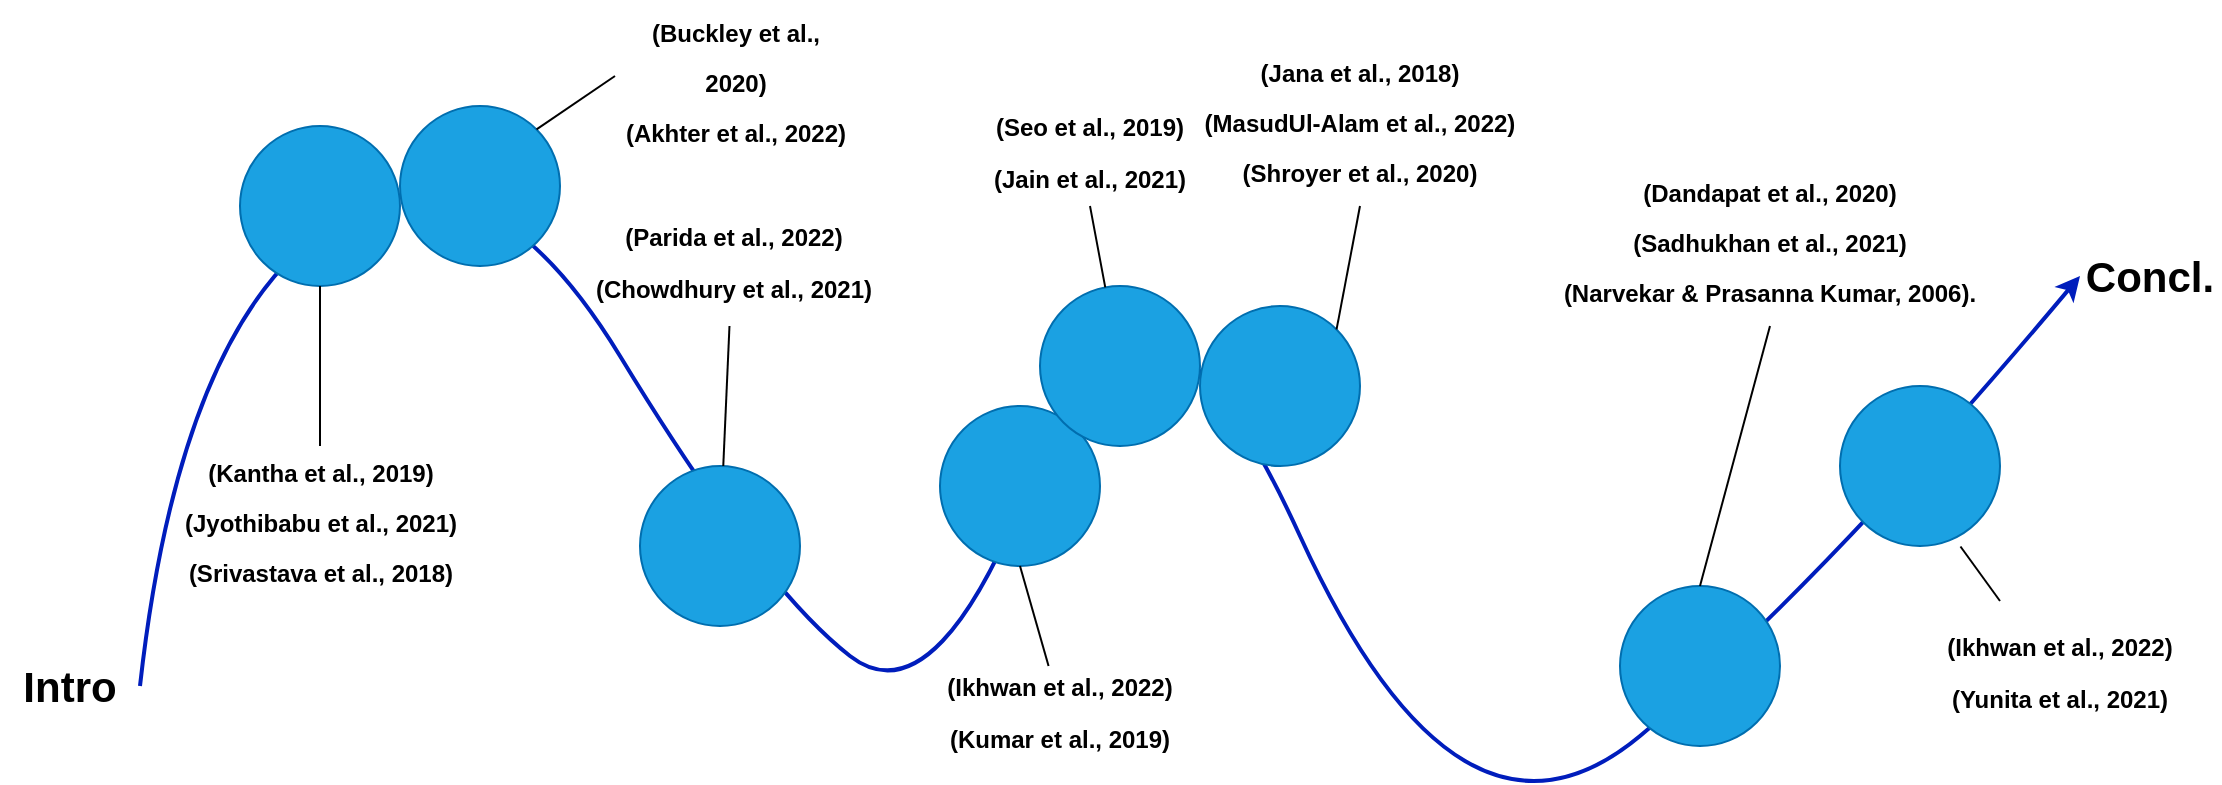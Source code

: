 <mxfile version="20.2.2" type="device"><diagram id="dAT-oMiP1eHfypfoDh5N" name="Page-1"><mxGraphModel dx="1201" dy="1761" grid="1" gridSize="10" guides="1" tooltips="1" connect="1" arrows="1" fold="1" page="1" pageScale="1" pageWidth="850" pageHeight="1100" math="0" shadow="0"><root><mxCell id="0"/><mxCell id="1" parent="0"/><mxCell id="G5bnKm1bNXJ4139jZm0u-4" value="&lt;font style=&quot;font-size: 21px;&quot;&gt;Intro&lt;/font&gt;" style="text;html=1;align=center;verticalAlign=middle;whiteSpace=wrap;rounded=0;fontSize=21;fontStyle=1;" parent="1" vertex="1"><mxGeometry x="210" y="50" width="70" height="40" as="geometry"/></mxCell><mxCell id="G5bnKm1bNXJ4139jZm0u-5" value="Concl." style="text;html=1;align=center;verticalAlign=middle;whiteSpace=wrap;rounded=0;fontSize=21;fontStyle=1;" parent="1" vertex="1"><mxGeometry x="1250" y="-160" width="70" height="50" as="geometry"/></mxCell><mxCell id="G5bnKm1bNXJ4139jZm0u-8" value="" style="curved=1;endArrow=classic;html=1;rounded=0;fontSize=21;exitX=1;exitY=0.5;exitDx=0;exitDy=0;entryX=0;entryY=0.5;entryDx=0;entryDy=0;strokeWidth=2;fillColor=#0050ef;strokeColor=#001DBC;" parent="1" source="G5bnKm1bNXJ4139jZm0u-4" target="G5bnKm1bNXJ4139jZm0u-5" edge="1"><mxGeometry width="50" height="50" relative="1" as="geometry"><mxPoint x="550" y="160" as="sourcePoint"/><mxPoint x="700" y="110" as="targetPoint"/><Array as="points"><mxPoint x="300" y="-110"/><mxPoint x="450" y="-210"/><mxPoint x="590" y="20"/><mxPoint x="680" y="90"/><mxPoint x="780" y="-180"/><mxPoint x="940" y="170"/><mxPoint x="1120" y="20"/></Array></mxGeometry></mxCell><mxCell id="G5bnKm1bNXJ4139jZm0u-9" value="" style="ellipse;whiteSpace=wrap;html=1;aspect=fixed;fontSize=21;fillColor=#1ba1e2;fontColor=#ffffff;strokeColor=#006EAF;" parent="1" vertex="1"><mxGeometry x="330" y="-210" width="80" height="80" as="geometry"/></mxCell><mxCell id="G5bnKm1bNXJ4139jZm0u-10" value="" style="ellipse;whiteSpace=wrap;html=1;aspect=fixed;fontSize=21;fillColor=#1ba1e2;fontColor=#ffffff;strokeColor=#006EAF;" parent="1" vertex="1"><mxGeometry x="410" y="-220" width="80" height="80" as="geometry"/></mxCell><mxCell id="G5bnKm1bNXJ4139jZm0u-12" value="" style="ellipse;whiteSpace=wrap;html=1;aspect=fixed;fontSize=21;fillColor=#1ba1e2;fontColor=#ffffff;strokeColor=#006EAF;" parent="1" vertex="1"><mxGeometry x="530" y="-40" width="80" height="80" as="geometry"/></mxCell><mxCell id="G5bnKm1bNXJ4139jZm0u-13" value="" style="ellipse;whiteSpace=wrap;html=1;aspect=fixed;fontSize=21;fillColor=#1ba1e2;fontColor=#ffffff;strokeColor=#006EAF;" parent="1" vertex="1"><mxGeometry x="680" y="-70" width="80" height="80" as="geometry"/></mxCell><mxCell id="G5bnKm1bNXJ4139jZm0u-16" value="" style="ellipse;whiteSpace=wrap;html=1;aspect=fixed;fontSize=21;fillColor=#1ba1e2;fontColor=#ffffff;strokeColor=#006EAF;" parent="1" vertex="1"><mxGeometry x="730" y="-130" width="80" height="80" as="geometry"/></mxCell><mxCell id="G5bnKm1bNXJ4139jZm0u-17" value="" style="ellipse;whiteSpace=wrap;html=1;aspect=fixed;fontSize=21;fillColor=#1ba1e2;fontColor=#ffffff;strokeColor=#006EAF;" parent="1" vertex="1"><mxGeometry x="810" y="-120" width="80" height="80" as="geometry"/></mxCell><mxCell id="G5bnKm1bNXJ4139jZm0u-18" value="" style="ellipse;whiteSpace=wrap;html=1;aspect=fixed;fontSize=21;fillColor=#1ba1e2;fontColor=#ffffff;strokeColor=#006EAF;" parent="1" vertex="1"><mxGeometry x="1020" y="20" width="80" height="80" as="geometry"/></mxCell><mxCell id="G5bnKm1bNXJ4139jZm0u-20" value="" style="ellipse;whiteSpace=wrap;html=1;aspect=fixed;fontSize=21;fillColor=#1ba1e2;fontColor=#ffffff;strokeColor=#006EAF;" parent="1" vertex="1"><mxGeometry x="1130" y="-80" width="80" height="80" as="geometry"/></mxCell><mxCell id="G5bnKm1bNXJ4139jZm0u-23" value="&lt;div&gt;&lt;font style=&quot;font-size: 12px;&quot;&gt;(Kantha et al., 2019)&lt;/font&gt;&lt;/div&gt;&lt;div&gt;&lt;font style=&quot;font-size: 12px;&quot;&gt;(Jyothibabu et al., 2021)&lt;br&gt;&lt;/font&gt;&lt;/div&gt;&lt;div&gt;&lt;font style=&quot;font-size: 12px;&quot;&gt;(Srivastava et al., 2018)&lt;br&gt;&lt;/font&gt;&lt;/div&gt;" style="text;html=1;strokeColor=none;fillColor=none;align=center;verticalAlign=middle;whiteSpace=wrap;rounded=0;fontSize=21;fontStyle=1" parent="1" vertex="1"><mxGeometry x="292.5" y="-50" width="155" height="70" as="geometry"/></mxCell><mxCell id="G5bnKm1bNXJ4139jZm0u-25" value="" style="endArrow=none;html=1;rounded=0;fontSize=12;" parent="1" source="G5bnKm1bNXJ4139jZm0u-23" target="G5bnKm1bNXJ4139jZm0u-9" edge="1"><mxGeometry width="50" height="50" relative="1" as="geometry"><mxPoint x="530" y="-60" as="sourcePoint"/><mxPoint x="800" y="-70" as="targetPoint"/></mxGeometry></mxCell><mxCell id="G5bnKm1bNXJ4139jZm0u-26" value="&lt;div&gt;&lt;font style=&quot;font-size: 12px;&quot;&gt;(Buckley et al., 2020)&lt;/font&gt;&lt;/div&gt;&lt;div&gt;&lt;font style=&quot;font-size: 12px;&quot;&gt;(Akhter et al., 2022)&lt;br&gt;&lt;/font&gt;&lt;/div&gt;" style="text;html=1;strokeColor=none;fillColor=none;align=center;verticalAlign=middle;whiteSpace=wrap;rounded=0;fontSize=21;fontStyle=1" parent="1" vertex="1"><mxGeometry x="517.5" y="-270" width="120" height="70" as="geometry"/></mxCell><mxCell id="G5bnKm1bNXJ4139jZm0u-27" value="" style="endArrow=none;html=1;rounded=0;fontSize=12;exitX=1;exitY=0;exitDx=0;exitDy=0;entryX=0;entryY=0.5;entryDx=0;entryDy=0;" parent="1" source="G5bnKm1bNXJ4139jZm0u-10" target="G5bnKm1bNXJ4139jZm0u-26" edge="1"><mxGeometry width="50" height="50" relative="1" as="geometry"><mxPoint x="710" y="-20" as="sourcePoint"/><mxPoint x="760" y="-70" as="targetPoint"/></mxGeometry></mxCell><mxCell id="G5bnKm1bNXJ4139jZm0u-28" value="&lt;div&gt;&lt;font style=&quot;font-size: 12px;&quot;&gt;(Parida et al.,&lt;/font&gt;&lt;font style=&quot;font-size: 12px;&quot;&gt; 2022)&lt;br&gt;&lt;/font&gt;&lt;/div&gt;&lt;div&gt;&lt;font style=&quot;font-size: 12px;&quot;&gt;(Chowdhury et al., 2021)&lt;br&gt;&lt;/font&gt;&lt;/div&gt;" style="text;html=1;strokeColor=none;fillColor=none;align=center;verticalAlign=middle;whiteSpace=wrap;rounded=0;fontSize=21;fontStyle=1" parent="1" vertex="1"><mxGeometry x="502.5" y="-180" width="147.5" height="70" as="geometry"/></mxCell><mxCell id="G5bnKm1bNXJ4139jZm0u-29" value="" style="endArrow=none;html=1;rounded=0;fontSize=12;" parent="1" source="G5bnKm1bNXJ4139jZm0u-12" target="G5bnKm1bNXJ4139jZm0u-28" edge="1"><mxGeometry width="50" height="50" relative="1" as="geometry"><mxPoint x="488.284" y="-198.284" as="sourcePoint"/><mxPoint x="530" y="-220" as="targetPoint"/></mxGeometry></mxCell><mxCell id="G5bnKm1bNXJ4139jZm0u-30" value="&lt;div&gt;&lt;font style=&quot;font-size: 12px;&quot;&gt;(Ikhwan et al., 2022&lt;/font&gt;&lt;font style=&quot;font-size: 12px;&quot;&gt;)&lt;/font&gt;&lt;/div&gt;&lt;div&gt;&lt;font style=&quot;font-size: 12px;&quot;&gt;(Kumar et al., 2019)&lt;/font&gt;&lt;/div&gt;" style="text;html=1;strokeColor=none;fillColor=none;align=center;verticalAlign=middle;whiteSpace=wrap;rounded=0;fontSize=21;fontStyle=1" parent="1" vertex="1"><mxGeometry x="680" y="60" width="120" height="40" as="geometry"/></mxCell><mxCell id="G5bnKm1bNXJ4139jZm0u-31" value="" style="endArrow=none;html=1;rounded=0;fontSize=12;entryX=0.5;entryY=1;entryDx=0;entryDy=0;" parent="1" source="G5bnKm1bNXJ4139jZm0u-30" target="G5bnKm1bNXJ4139jZm0u-13" edge="1"><mxGeometry width="50" height="50" relative="1" as="geometry"><mxPoint x="580" y="-30" as="sourcePoint"/><mxPoint x="580" y="-80" as="targetPoint"/></mxGeometry></mxCell><mxCell id="G5bnKm1bNXJ4139jZm0u-32" value="&lt;div&gt;&lt;font style=&quot;font-size: 12px;&quot;&gt;(Seo et al., 2019)&lt;/font&gt;&lt;/div&gt;&lt;div&gt;&lt;font style=&quot;font-size: 12px;&quot;&gt;(Jain et al., 2021)&lt;br&gt;&lt;/font&gt;&lt;/div&gt;" style="text;html=1;strokeColor=none;fillColor=none;align=center;verticalAlign=middle;whiteSpace=wrap;rounded=0;fontSize=21;fontStyle=1" parent="1" vertex="1"><mxGeometry x="690" y="-230" width="130" height="60" as="geometry"/></mxCell><mxCell id="G5bnKm1bNXJ4139jZm0u-33" value="" style="endArrow=none;html=1;rounded=0;fontSize=12;entryX=0.5;entryY=1;entryDx=0;entryDy=0;" parent="1" source="G5bnKm1bNXJ4139jZm0u-16" target="G5bnKm1bNXJ4139jZm0u-32" edge="1"><mxGeometry width="50" height="50" relative="1" as="geometry"><mxPoint x="630" y="-20" as="sourcePoint"/><mxPoint x="680" y="-70" as="targetPoint"/></mxGeometry></mxCell><mxCell id="G5bnKm1bNXJ4139jZm0u-34" value="&lt;div&gt;&lt;font style=&quot;font-size: 12px;&quot;&gt;(Jana et al., 2018)&lt;/font&gt;&lt;/div&gt;&lt;div&gt;&lt;font style=&quot;font-size: 12px;&quot;&gt;(MasudUl-Alam et al., 2022)&lt;br&gt;&lt;/font&gt;&lt;/div&gt;&lt;div&gt;&lt;font style=&quot;font-size: 12px;&quot;&gt;(Shroyer et al., 2020)&lt;br&gt;&lt;/font&gt;&lt;/div&gt;" style="text;html=1;strokeColor=none;fillColor=none;align=center;verticalAlign=middle;whiteSpace=wrap;rounded=0;fontSize=21;fontStyle=1" parent="1" vertex="1"><mxGeometry x="810" y="-260" width="160" height="90" as="geometry"/></mxCell><mxCell id="G5bnKm1bNXJ4139jZm0u-35" value="" style="endArrow=none;html=1;rounded=0;fontSize=12;entryX=0.5;entryY=1;entryDx=0;entryDy=0;exitX=1;exitY=0;exitDx=0;exitDy=0;" parent="1" source="G5bnKm1bNXJ4139jZm0u-17" target="G5bnKm1bNXJ4139jZm0u-34" edge="1"><mxGeometry width="50" height="50" relative="1" as="geometry"><mxPoint x="780" y="-120" as="sourcePoint"/><mxPoint x="780" y="-160" as="targetPoint"/></mxGeometry></mxCell><mxCell id="G5bnKm1bNXJ4139jZm0u-36" value="&lt;div&gt;&lt;font style=&quot;font-size: 12px;&quot;&gt;(Dandapat et al., 2020)&lt;/font&gt;&lt;/div&gt;&lt;div&gt;&lt;font style=&quot;font-size: 12px;&quot;&gt;(Sadhukhan et al., 2021)&lt;br&gt;&lt;/font&gt;&lt;/div&gt;&lt;div&gt;&lt;font style=&quot;font-size: 12px;&quot;&gt;(Narvekar &amp;amp; Prasanna Kumar, 2006).&lt;br&gt;&lt;/font&gt;&lt;/div&gt;" style="text;html=1;strokeColor=none;fillColor=none;align=center;verticalAlign=middle;whiteSpace=wrap;rounded=0;fontSize=21;fontStyle=1" parent="1" vertex="1"><mxGeometry x="990" y="-200" width="210" height="90" as="geometry"/></mxCell><mxCell id="G5bnKm1bNXJ4139jZm0u-37" value="" style="endArrow=none;html=1;rounded=0;fontSize=12;exitX=0.5;exitY=0;exitDx=0;exitDy=0;entryX=0.5;entryY=1;entryDx=0;entryDy=0;" parent="1" source="G5bnKm1bNXJ4139jZm0u-18" target="G5bnKm1bNXJ4139jZm0u-36" edge="1"><mxGeometry width="50" height="50" relative="1" as="geometry"><mxPoint x="630" y="-20" as="sourcePoint"/><mxPoint x="680" y="-70" as="targetPoint"/></mxGeometry></mxCell><mxCell id="bkGp1as6oToUCypxNv3g-1" value="&lt;div&gt;&lt;font style=&quot;font-size: 12px;&quot;&gt;(Ikhwan et al., 2022&lt;/font&gt;&lt;font style=&quot;font-size: 12px;&quot;&gt;)&lt;/font&gt;&lt;/div&gt;&lt;div&gt;&lt;font style=&quot;font-size: 12px;&quot;&gt;(Yunita et al., 2021)&lt;/font&gt;&lt;/div&gt;" style="text;html=1;strokeColor=none;fillColor=none;align=center;verticalAlign=middle;whiteSpace=wrap;rounded=0;fontSize=21;fontStyle=1" parent="1" vertex="1"><mxGeometry x="1180" y="27.5" width="120" height="65" as="geometry"/></mxCell><mxCell id="bkGp1as6oToUCypxNv3g-2" value="" style="endArrow=none;html=1;rounded=0;fontSize=12;exitX=0.753;exitY=1.003;exitDx=0;exitDy=0;entryX=0.25;entryY=0;entryDx=0;entryDy=0;exitPerimeter=0;" parent="1" source="G5bnKm1bNXJ4139jZm0u-20" target="bkGp1as6oToUCypxNv3g-1" edge="1"><mxGeometry width="50" height="50" relative="1" as="geometry"><mxPoint x="960" y="70" as="sourcePoint"/><mxPoint x="990" as="targetPoint"/></mxGeometry></mxCell></root></mxGraphModel></diagram></mxfile>
